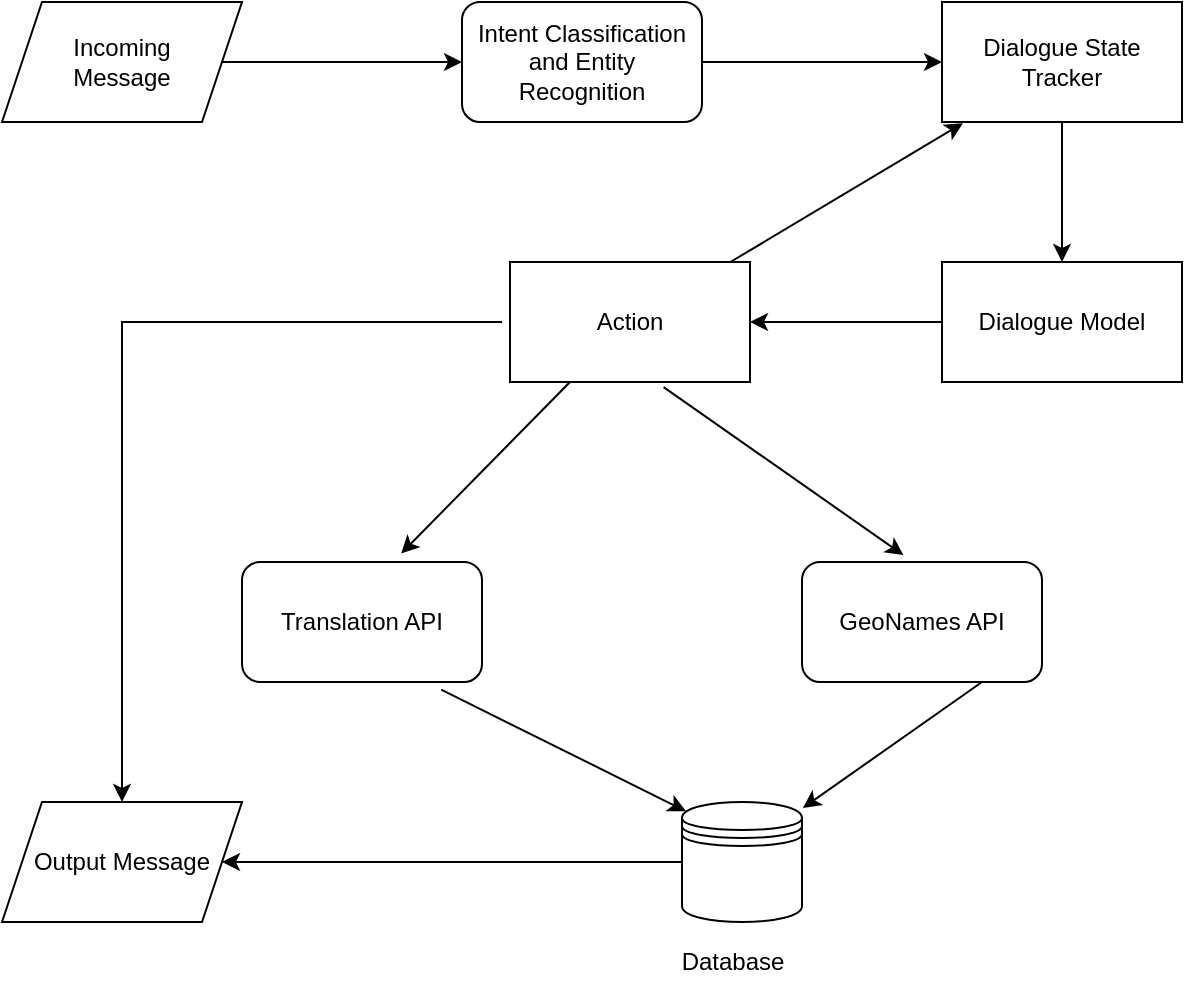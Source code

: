 <mxfile version="17.1.3" type="device"><diagram id="sSTRetIljzc6OSQj6qgt" name="Page-1"><mxGraphModel dx="1038" dy="539" grid="1" gridSize="10" guides="1" tooltips="1" connect="1" arrows="1" fold="1" page="1" pageScale="1" pageWidth="827" pageHeight="1169" math="0" shadow="0"><root><mxCell id="0"/><mxCell id="1" parent="0"/><mxCell id="c51UXGgzBYfWhVmha0FW-1" value="Incoming &lt;br&gt;Message" style="shape=parallelogram;perimeter=parallelogramPerimeter;whiteSpace=wrap;html=1;fixedSize=1;" vertex="1" parent="1"><mxGeometry x="40" y="60" width="120" height="60" as="geometry"/></mxCell><mxCell id="c51UXGgzBYfWhVmha0FW-3" value="Intent Classification&lt;br&gt;and Entity&lt;br&gt;Recognition" style="rounded=1;whiteSpace=wrap;html=1;" vertex="1" parent="1"><mxGeometry x="270" y="60" width="120" height="60" as="geometry"/></mxCell><mxCell id="c51UXGgzBYfWhVmha0FW-5" value="Dialogue State&lt;br&gt;Tracker" style="rounded=0;whiteSpace=wrap;html=1;" vertex="1" parent="1"><mxGeometry x="510" y="60" width="120" height="60" as="geometry"/></mxCell><mxCell id="c51UXGgzBYfWhVmha0FW-6" value="Dialogue Model" style="rounded=0;whiteSpace=wrap;html=1;" vertex="1" parent="1"><mxGeometry x="510" y="190" width="120" height="60" as="geometry"/></mxCell><mxCell id="c51UXGgzBYfWhVmha0FW-7" value="Action" style="rounded=0;whiteSpace=wrap;html=1;" vertex="1" parent="1"><mxGeometry x="294" y="190" width="120" height="60" as="geometry"/></mxCell><mxCell id="c51UXGgzBYfWhVmha0FW-8" value="Translation API" style="rounded=1;whiteSpace=wrap;html=1;" vertex="1" parent="1"><mxGeometry x="160" y="340" width="120" height="60" as="geometry"/></mxCell><mxCell id="c51UXGgzBYfWhVmha0FW-9" value="GeoNames API" style="rounded=1;whiteSpace=wrap;html=1;" vertex="1" parent="1"><mxGeometry x="440" y="340" width="120" height="60" as="geometry"/></mxCell><mxCell id="c51UXGgzBYfWhVmha0FW-10" value="Output Message" style="shape=parallelogram;perimeter=parallelogramPerimeter;whiteSpace=wrap;html=1;fixedSize=1;" vertex="1" parent="1"><mxGeometry x="40" y="460" width="120" height="60" as="geometry"/></mxCell><mxCell id="c51UXGgzBYfWhVmha0FW-11" value="" style="shape=datastore;whiteSpace=wrap;html=1;" vertex="1" parent="1"><mxGeometry x="380" y="460" width="60" height="60" as="geometry"/></mxCell><mxCell id="c51UXGgzBYfWhVmha0FW-12" value="" style="endArrow=classic;html=1;rounded=0;entryX=0;entryY=0.5;entryDx=0;entryDy=0;" edge="1" parent="1" source="c51UXGgzBYfWhVmha0FW-1" target="c51UXGgzBYfWhVmha0FW-3"><mxGeometry width="50" height="50" relative="1" as="geometry"><mxPoint x="180" y="150" as="sourcePoint"/><mxPoint x="230" y="100" as="targetPoint"/></mxGeometry></mxCell><mxCell id="c51UXGgzBYfWhVmha0FW-13" value="" style="endArrow=classic;html=1;rounded=0;entryX=0;entryY=0.5;entryDx=0;entryDy=0;exitX=1;exitY=0.5;exitDx=0;exitDy=0;" edge="1" parent="1" source="c51UXGgzBYfWhVmha0FW-3" target="c51UXGgzBYfWhVmha0FW-5"><mxGeometry width="50" height="50" relative="1" as="geometry"><mxPoint x="390" y="360" as="sourcePoint"/><mxPoint x="440" y="310" as="targetPoint"/></mxGeometry></mxCell><mxCell id="c51UXGgzBYfWhVmha0FW-14" value="" style="endArrow=classic;html=1;rounded=0;entryX=0.5;entryY=0;entryDx=0;entryDy=0;exitX=0.5;exitY=1;exitDx=0;exitDy=0;" edge="1" parent="1" source="c51UXGgzBYfWhVmha0FW-5" target="c51UXGgzBYfWhVmha0FW-6"><mxGeometry width="50" height="50" relative="1" as="geometry"><mxPoint x="390" y="360" as="sourcePoint"/><mxPoint x="440" y="310" as="targetPoint"/></mxGeometry></mxCell><mxCell id="c51UXGgzBYfWhVmha0FW-15" value="" style="endArrow=classic;html=1;rounded=0;entryX=0.087;entryY=1.01;entryDx=0;entryDy=0;entryPerimeter=0;" edge="1" parent="1" source="c51UXGgzBYfWhVmha0FW-7" target="c51UXGgzBYfWhVmha0FW-5"><mxGeometry width="50" height="50" relative="1" as="geometry"><mxPoint x="390" y="360" as="sourcePoint"/><mxPoint x="440" y="310" as="targetPoint"/></mxGeometry></mxCell><mxCell id="c51UXGgzBYfWhVmha0FW-16" value="" style="endArrow=classic;html=1;rounded=0;entryX=1;entryY=0.5;entryDx=0;entryDy=0;exitX=0;exitY=0.5;exitDx=0;exitDy=0;" edge="1" parent="1" source="c51UXGgzBYfWhVmha0FW-6" target="c51UXGgzBYfWhVmha0FW-7"><mxGeometry width="50" height="50" relative="1" as="geometry"><mxPoint x="390" y="360" as="sourcePoint"/><mxPoint x="440" y="310" as="targetPoint"/></mxGeometry></mxCell><mxCell id="c51UXGgzBYfWhVmha0FW-17" value="" style="endArrow=classic;html=1;rounded=0;entryX=0.5;entryY=0;entryDx=0;entryDy=0;" edge="1" parent="1" target="c51UXGgzBYfWhVmha0FW-10"><mxGeometry width="50" height="50" relative="1" as="geometry"><mxPoint x="290" y="220" as="sourcePoint"/><mxPoint x="290" y="220" as="targetPoint"/><Array as="points"><mxPoint x="100" y="220"/></Array></mxGeometry></mxCell><mxCell id="c51UXGgzBYfWhVmha0FW-18" value="" style="endArrow=classic;html=1;rounded=0;entryX=0.663;entryY=-0.07;entryDx=0;entryDy=0;entryPerimeter=0;exitX=0.25;exitY=1;exitDx=0;exitDy=0;" edge="1" parent="1" source="c51UXGgzBYfWhVmha0FW-7" target="c51UXGgzBYfWhVmha0FW-8"><mxGeometry width="50" height="50" relative="1" as="geometry"><mxPoint x="390" y="360" as="sourcePoint"/><mxPoint x="440" y="310" as="targetPoint"/></mxGeometry></mxCell><mxCell id="c51UXGgzBYfWhVmha0FW-19" value="" style="endArrow=classic;html=1;rounded=0;entryX=0.423;entryY=-0.057;entryDx=0;entryDy=0;entryPerimeter=0;exitX=0.64;exitY=1.043;exitDx=0;exitDy=0;exitPerimeter=0;" edge="1" parent="1" source="c51UXGgzBYfWhVmha0FW-7" target="c51UXGgzBYfWhVmha0FW-9"><mxGeometry width="50" height="50" relative="1" as="geometry"><mxPoint x="390" y="360" as="sourcePoint"/><mxPoint x="440" y="310" as="targetPoint"/></mxGeometry></mxCell><mxCell id="c51UXGgzBYfWhVmha0FW-20" value="" style="endArrow=classic;html=1;rounded=0;entryX=0.033;entryY=0.077;entryDx=0;entryDy=0;entryPerimeter=0;exitX=0.83;exitY=1.063;exitDx=0;exitDy=0;exitPerimeter=0;" edge="1" parent="1" source="c51UXGgzBYfWhVmha0FW-8" target="c51UXGgzBYfWhVmha0FW-11"><mxGeometry width="50" height="50" relative="1" as="geometry"><mxPoint x="390" y="360" as="sourcePoint"/><mxPoint x="440" y="310" as="targetPoint"/></mxGeometry></mxCell><mxCell id="c51UXGgzBYfWhVmha0FW-21" value="" style="endArrow=classic;html=1;rounded=0;entryX=1.007;entryY=0.05;entryDx=0;entryDy=0;entryPerimeter=0;exitX=0.75;exitY=1;exitDx=0;exitDy=0;" edge="1" parent="1" source="c51UXGgzBYfWhVmha0FW-9" target="c51UXGgzBYfWhVmha0FW-11"><mxGeometry width="50" height="50" relative="1" as="geometry"><mxPoint x="390" y="360" as="sourcePoint"/><mxPoint x="440" y="310" as="targetPoint"/></mxGeometry></mxCell><mxCell id="c51UXGgzBYfWhVmha0FW-22" value="" style="endArrow=classic;html=1;rounded=0;entryX=1;entryY=0.5;entryDx=0;entryDy=0;exitX=0;exitY=0.5;exitDx=0;exitDy=0;" edge="1" parent="1" source="c51UXGgzBYfWhVmha0FW-11" target="c51UXGgzBYfWhVmha0FW-10"><mxGeometry width="50" height="50" relative="1" as="geometry"><mxPoint x="390" y="360" as="sourcePoint"/><mxPoint x="440" y="310" as="targetPoint"/></mxGeometry></mxCell><mxCell id="c51UXGgzBYfWhVmha0FW-23" value="Database" style="text;html=1;align=center;verticalAlign=middle;resizable=0;points=[];autosize=1;strokeColor=none;fillColor=none;" vertex="1" parent="1"><mxGeometry x="370" y="530" width="70" height="20" as="geometry"/></mxCell></root></mxGraphModel></diagram></mxfile>
